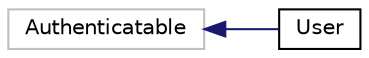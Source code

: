 digraph "Graphical Class Hierarchy"
{
  edge [fontname="Helvetica",fontsize="10",labelfontname="Helvetica",labelfontsize="10"];
  node [fontname="Helvetica",fontsize="10",shape=record];
  rankdir="LR";
  Node56 [label="Authenticatable",height=0.2,width=0.4,color="grey75", fillcolor="white", style="filled"];
  Node56 -> Node0 [dir="back",color="midnightblue",fontsize="10",style="solid",fontname="Helvetica"];
  Node0 [label="User",height=0.2,width=0.4,color="black", fillcolor="white", style="filled",URL="$class_app_1_1_user.html"];
}
